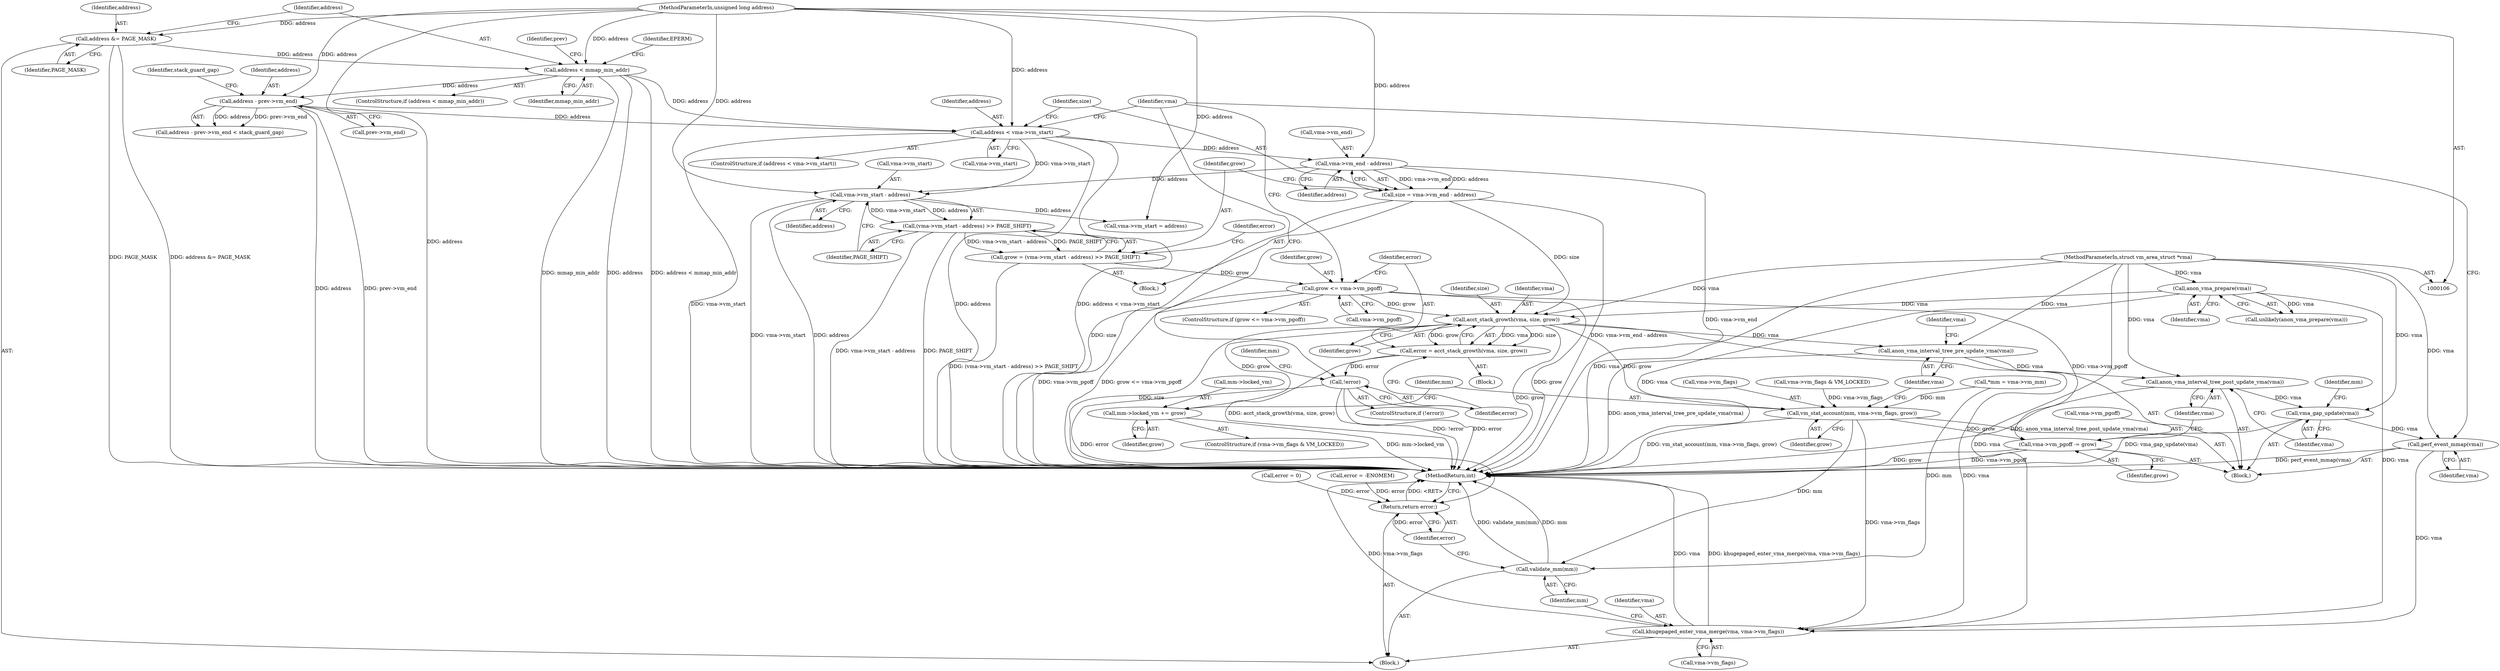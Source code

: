 digraph "0_linux_0a1d52994d440e21def1c2174932410b4f2a98a1@pointer" {
"1000216" [label="(Call,acct_stack_growth(vma, size, grow))"];
"1000169" [label="(Call,anon_vma_prepare(vma))"];
"1000107" [label="(MethodParameterIn,struct vm_area_struct *vma)"];
"1000187" [label="(Call,size = vma->vm_end - address)"];
"1000189" [label="(Call,vma->vm_end - address)"];
"1000179" [label="(Call,address < vma->vm_start)"];
"1000158" [label="(Call,address - prev->vm_end)"];
"1000125" [label="(Call,address < mmap_min_addr)"];
"1000121" [label="(Call,address &= PAGE_MASK)"];
"1000108" [label="(MethodParameterIn,unsigned long address)"];
"1000208" [label="(Call,grow <= vma->vm_pgoff)"];
"1000194" [label="(Call,grow = (vma->vm_start - address) >> PAGE_SHIFT)"];
"1000196" [label="(Call,(vma->vm_start - address) >> PAGE_SHIFT)"];
"1000197" [label="(Call,vma->vm_start - address)"];
"1000214" [label="(Call,error = acct_stack_growth(vma, size, grow))"];
"1000221" [label="(Call,!error)"];
"1000280" [label="(Return,return error;)"];
"1000235" [label="(Call,mm->locked_vm += grow)"];
"1000240" [label="(Call,vm_stat_account(mm, vma->vm_flags, grow))"];
"1000253" [label="(Call,vma->vm_pgoff -= grow)"];
"1000273" [label="(Call,khugepaged_enter_vma_merge(vma, vma->vm_flags))"];
"1000278" [label="(Call,validate_mm(mm))"];
"1000246" [label="(Call,anon_vma_interval_tree_pre_update_vma(vma))"];
"1000258" [label="(Call,anon_vma_interval_tree_post_update_vma(vma))"];
"1000260" [label="(Call,vma_gap_update(vma))"];
"1000267" [label="(Call,perf_event_mmap(vma))"];
"1000203" [label="(Call,error = -ENOMEM)"];
"1000246" [label="(Call,anon_vma_interval_tree_pre_update_vma(vma))"];
"1000248" [label="(Call,vma->vm_start = address)"];
"1000257" [label="(Identifier,grow)"];
"1000127" [label="(Identifier,mmap_min_addr)"];
"1000157" [label="(Call,address - prev->vm_end < stack_guard_gap)"];
"1000126" [label="(Identifier,address)"];
"1000204" [label="(Identifier,error)"];
"1000213" [label="(Block,)"];
"1000194" [label="(Call,grow = (vma->vm_start - address) >> PAGE_SHIFT)"];
"1000215" [label="(Identifier,error)"];
"1000280" [label="(Return,return error;)"];
"1000282" [label="(MethodReturn,int)"];
"1000245" [label="(Identifier,grow)"];
"1000163" [label="(Identifier,stack_guard_gap)"];
"1000170" [label="(Identifier,vma)"];
"1000195" [label="(Identifier,grow)"];
"1000271" [label="(Identifier,vma)"];
"1000122" [label="(Identifier,address)"];
"1000268" [label="(Identifier,vma)"];
"1000196" [label="(Call,(vma->vm_start - address) >> PAGE_SHIFT)"];
"1000223" [label="(Block,)"];
"1000108" [label="(MethodParameterIn,unsigned long address)"];
"1000207" [label="(ControlStructure,if (grow <= vma->vm_pgoff))"];
"1000111" [label="(Call,*mm = vma->vm_mm)"];
"1000180" [label="(Identifier,address)"];
"1000235" [label="(Call,mm->locked_vm += grow)"];
"1000260" [label="(Call,vma_gap_update(vma))"];
"1000125" [label="(Call,address < mmap_min_addr)"];
"1000221" [label="(Call,!error)"];
"1000279" [label="(Identifier,mm)"];
"1000179" [label="(Call,address < vma->vm_start)"];
"1000273" [label="(Call,khugepaged_enter_vma_merge(vma, vma->vm_flags))"];
"1000230" [label="(Call,vma->vm_flags & VM_LOCKED)"];
"1000124" [label="(ControlStructure,if (address < mmap_min_addr))"];
"1000220" [label="(ControlStructure,if (!error))"];
"1000217" [label="(Identifier,vma)"];
"1000181" [label="(Call,vma->vm_start)"];
"1000236" [label="(Call,mm->locked_vm)"];
"1000267" [label="(Call,perf_event_mmap(vma))"];
"1000109" [label="(Block,)"];
"1000218" [label="(Identifier,size)"];
"1000239" [label="(Identifier,grow)"];
"1000210" [label="(Call,vma->vm_pgoff)"];
"1000123" [label="(Identifier,PAGE_MASK)"];
"1000219" [label="(Identifier,grow)"];
"1000202" [label="(Identifier,PAGE_SHIFT)"];
"1000250" [label="(Identifier,vma)"];
"1000229" [label="(ControlStructure,if (vma->vm_flags & VM_LOCKED))"];
"1000222" [label="(Identifier,error)"];
"1000198" [label="(Call,vma->vm_start)"];
"1000184" [label="(Block,)"];
"1000160" [label="(Call,prev->vm_end)"];
"1000208" [label="(Call,grow <= vma->vm_pgoff)"];
"1000254" [label="(Call,vma->vm_pgoff)"];
"1000209" [label="(Identifier,grow)"];
"1000259" [label="(Identifier,vma)"];
"1000121" [label="(Call,address &= PAGE_MASK)"];
"1000118" [label="(Call,error = 0)"];
"1000275" [label="(Call,vma->vm_flags)"];
"1000169" [label="(Call,anon_vma_prepare(vma))"];
"1000193" [label="(Identifier,address)"];
"1000197" [label="(Call,vma->vm_start - address)"];
"1000178" [label="(ControlStructure,if (address < vma->vm_start))"];
"1000190" [label="(Call,vma->vm_end)"];
"1000258" [label="(Call,anon_vma_interval_tree_post_update_vma(vma))"];
"1000278" [label="(Call,validate_mm(mm))"];
"1000216" [label="(Call,acct_stack_growth(vma, size, grow))"];
"1000130" [label="(Identifier,EPERM)"];
"1000158" [label="(Call,address - prev->vm_end)"];
"1000240" [label="(Call,vm_stat_account(mm, vma->vm_flags, grow))"];
"1000159" [label="(Identifier,address)"];
"1000132" [label="(Identifier,prev)"];
"1000189" [label="(Call,vma->vm_end - address)"];
"1000242" [label="(Call,vma->vm_flags)"];
"1000201" [label="(Identifier,address)"];
"1000265" [label="(Identifier,mm)"];
"1000241" [label="(Identifier,mm)"];
"1000227" [label="(Identifier,mm)"];
"1000274" [label="(Identifier,vma)"];
"1000107" [label="(MethodParameterIn,struct vm_area_struct *vma)"];
"1000253" [label="(Call,vma->vm_pgoff -= grow)"];
"1000168" [label="(Call,unlikely(anon_vma_prepare(vma)))"];
"1000188" [label="(Identifier,size)"];
"1000261" [label="(Identifier,vma)"];
"1000247" [label="(Identifier,vma)"];
"1000214" [label="(Call,error = acct_stack_growth(vma, size, grow))"];
"1000187" [label="(Call,size = vma->vm_end - address)"];
"1000281" [label="(Identifier,error)"];
"1000216" -> "1000214"  [label="AST: "];
"1000216" -> "1000219"  [label="CFG: "];
"1000217" -> "1000216"  [label="AST: "];
"1000218" -> "1000216"  [label="AST: "];
"1000219" -> "1000216"  [label="AST: "];
"1000214" -> "1000216"  [label="CFG: "];
"1000216" -> "1000282"  [label="DDG: grow"];
"1000216" -> "1000282"  [label="DDG: size"];
"1000216" -> "1000214"  [label="DDG: vma"];
"1000216" -> "1000214"  [label="DDG: size"];
"1000216" -> "1000214"  [label="DDG: grow"];
"1000169" -> "1000216"  [label="DDG: vma"];
"1000107" -> "1000216"  [label="DDG: vma"];
"1000187" -> "1000216"  [label="DDG: size"];
"1000208" -> "1000216"  [label="DDG: grow"];
"1000216" -> "1000235"  [label="DDG: grow"];
"1000216" -> "1000240"  [label="DDG: grow"];
"1000216" -> "1000246"  [label="DDG: vma"];
"1000216" -> "1000273"  [label="DDG: vma"];
"1000169" -> "1000168"  [label="AST: "];
"1000169" -> "1000170"  [label="CFG: "];
"1000170" -> "1000169"  [label="AST: "];
"1000168" -> "1000169"  [label="CFG: "];
"1000169" -> "1000282"  [label="DDG: vma"];
"1000169" -> "1000168"  [label="DDG: vma"];
"1000107" -> "1000169"  [label="DDG: vma"];
"1000169" -> "1000273"  [label="DDG: vma"];
"1000107" -> "1000106"  [label="AST: "];
"1000107" -> "1000282"  [label="DDG: vma"];
"1000107" -> "1000246"  [label="DDG: vma"];
"1000107" -> "1000258"  [label="DDG: vma"];
"1000107" -> "1000260"  [label="DDG: vma"];
"1000107" -> "1000267"  [label="DDG: vma"];
"1000107" -> "1000273"  [label="DDG: vma"];
"1000187" -> "1000184"  [label="AST: "];
"1000187" -> "1000189"  [label="CFG: "];
"1000188" -> "1000187"  [label="AST: "];
"1000189" -> "1000187"  [label="AST: "];
"1000195" -> "1000187"  [label="CFG: "];
"1000187" -> "1000282"  [label="DDG: size"];
"1000187" -> "1000282"  [label="DDG: vma->vm_end - address"];
"1000189" -> "1000187"  [label="DDG: vma->vm_end"];
"1000189" -> "1000187"  [label="DDG: address"];
"1000189" -> "1000193"  [label="CFG: "];
"1000190" -> "1000189"  [label="AST: "];
"1000193" -> "1000189"  [label="AST: "];
"1000189" -> "1000282"  [label="DDG: vma->vm_end"];
"1000179" -> "1000189"  [label="DDG: address"];
"1000108" -> "1000189"  [label="DDG: address"];
"1000189" -> "1000197"  [label="DDG: address"];
"1000179" -> "1000178"  [label="AST: "];
"1000179" -> "1000181"  [label="CFG: "];
"1000180" -> "1000179"  [label="AST: "];
"1000181" -> "1000179"  [label="AST: "];
"1000188" -> "1000179"  [label="CFG: "];
"1000271" -> "1000179"  [label="CFG: "];
"1000179" -> "1000282"  [label="DDG: address < vma->vm_start"];
"1000179" -> "1000282"  [label="DDG: vma->vm_start"];
"1000179" -> "1000282"  [label="DDG: address"];
"1000158" -> "1000179"  [label="DDG: address"];
"1000125" -> "1000179"  [label="DDG: address"];
"1000108" -> "1000179"  [label="DDG: address"];
"1000179" -> "1000197"  [label="DDG: vma->vm_start"];
"1000158" -> "1000157"  [label="AST: "];
"1000158" -> "1000160"  [label="CFG: "];
"1000159" -> "1000158"  [label="AST: "];
"1000160" -> "1000158"  [label="AST: "];
"1000163" -> "1000158"  [label="CFG: "];
"1000158" -> "1000282"  [label="DDG: address"];
"1000158" -> "1000282"  [label="DDG: prev->vm_end"];
"1000158" -> "1000157"  [label="DDG: address"];
"1000158" -> "1000157"  [label="DDG: prev->vm_end"];
"1000125" -> "1000158"  [label="DDG: address"];
"1000108" -> "1000158"  [label="DDG: address"];
"1000125" -> "1000124"  [label="AST: "];
"1000125" -> "1000127"  [label="CFG: "];
"1000126" -> "1000125"  [label="AST: "];
"1000127" -> "1000125"  [label="AST: "];
"1000130" -> "1000125"  [label="CFG: "];
"1000132" -> "1000125"  [label="CFG: "];
"1000125" -> "1000282"  [label="DDG: address"];
"1000125" -> "1000282"  [label="DDG: address < mmap_min_addr"];
"1000125" -> "1000282"  [label="DDG: mmap_min_addr"];
"1000121" -> "1000125"  [label="DDG: address"];
"1000108" -> "1000125"  [label="DDG: address"];
"1000121" -> "1000109"  [label="AST: "];
"1000121" -> "1000123"  [label="CFG: "];
"1000122" -> "1000121"  [label="AST: "];
"1000123" -> "1000121"  [label="AST: "];
"1000126" -> "1000121"  [label="CFG: "];
"1000121" -> "1000282"  [label="DDG: PAGE_MASK"];
"1000121" -> "1000282"  [label="DDG: address &= PAGE_MASK"];
"1000108" -> "1000121"  [label="DDG: address"];
"1000108" -> "1000106"  [label="AST: "];
"1000108" -> "1000282"  [label="DDG: address"];
"1000108" -> "1000197"  [label="DDG: address"];
"1000108" -> "1000248"  [label="DDG: address"];
"1000208" -> "1000207"  [label="AST: "];
"1000208" -> "1000210"  [label="CFG: "];
"1000209" -> "1000208"  [label="AST: "];
"1000210" -> "1000208"  [label="AST: "];
"1000215" -> "1000208"  [label="CFG: "];
"1000271" -> "1000208"  [label="CFG: "];
"1000208" -> "1000282"  [label="DDG: grow"];
"1000208" -> "1000282"  [label="DDG: vma->vm_pgoff"];
"1000208" -> "1000282"  [label="DDG: grow <= vma->vm_pgoff"];
"1000194" -> "1000208"  [label="DDG: grow"];
"1000208" -> "1000253"  [label="DDG: vma->vm_pgoff"];
"1000194" -> "1000184"  [label="AST: "];
"1000194" -> "1000196"  [label="CFG: "];
"1000195" -> "1000194"  [label="AST: "];
"1000196" -> "1000194"  [label="AST: "];
"1000204" -> "1000194"  [label="CFG: "];
"1000194" -> "1000282"  [label="DDG: (vma->vm_start - address) >> PAGE_SHIFT"];
"1000196" -> "1000194"  [label="DDG: vma->vm_start - address"];
"1000196" -> "1000194"  [label="DDG: PAGE_SHIFT"];
"1000196" -> "1000202"  [label="CFG: "];
"1000197" -> "1000196"  [label="AST: "];
"1000202" -> "1000196"  [label="AST: "];
"1000196" -> "1000282"  [label="DDG: vma->vm_start - address"];
"1000196" -> "1000282"  [label="DDG: PAGE_SHIFT"];
"1000197" -> "1000196"  [label="DDG: vma->vm_start"];
"1000197" -> "1000196"  [label="DDG: address"];
"1000197" -> "1000201"  [label="CFG: "];
"1000198" -> "1000197"  [label="AST: "];
"1000201" -> "1000197"  [label="AST: "];
"1000202" -> "1000197"  [label="CFG: "];
"1000197" -> "1000282"  [label="DDG: address"];
"1000197" -> "1000282"  [label="DDG: vma->vm_start"];
"1000197" -> "1000248"  [label="DDG: address"];
"1000214" -> "1000213"  [label="AST: "];
"1000215" -> "1000214"  [label="AST: "];
"1000222" -> "1000214"  [label="CFG: "];
"1000214" -> "1000282"  [label="DDG: acct_stack_growth(vma, size, grow)"];
"1000214" -> "1000221"  [label="DDG: error"];
"1000221" -> "1000220"  [label="AST: "];
"1000221" -> "1000222"  [label="CFG: "];
"1000222" -> "1000221"  [label="AST: "];
"1000227" -> "1000221"  [label="CFG: "];
"1000271" -> "1000221"  [label="CFG: "];
"1000221" -> "1000282"  [label="DDG: !error"];
"1000221" -> "1000282"  [label="DDG: error"];
"1000221" -> "1000280"  [label="DDG: error"];
"1000280" -> "1000109"  [label="AST: "];
"1000280" -> "1000281"  [label="CFG: "];
"1000281" -> "1000280"  [label="AST: "];
"1000282" -> "1000280"  [label="CFG: "];
"1000280" -> "1000282"  [label="DDG: <RET>"];
"1000281" -> "1000280"  [label="DDG: error"];
"1000118" -> "1000280"  [label="DDG: error"];
"1000203" -> "1000280"  [label="DDG: error"];
"1000235" -> "1000229"  [label="AST: "];
"1000235" -> "1000239"  [label="CFG: "];
"1000236" -> "1000235"  [label="AST: "];
"1000239" -> "1000235"  [label="AST: "];
"1000241" -> "1000235"  [label="CFG: "];
"1000235" -> "1000282"  [label="DDG: mm->locked_vm"];
"1000240" -> "1000223"  [label="AST: "];
"1000240" -> "1000245"  [label="CFG: "];
"1000241" -> "1000240"  [label="AST: "];
"1000242" -> "1000240"  [label="AST: "];
"1000245" -> "1000240"  [label="AST: "];
"1000247" -> "1000240"  [label="CFG: "];
"1000240" -> "1000282"  [label="DDG: vm_stat_account(mm, vma->vm_flags, grow)"];
"1000111" -> "1000240"  [label="DDG: mm"];
"1000230" -> "1000240"  [label="DDG: vma->vm_flags"];
"1000240" -> "1000253"  [label="DDG: grow"];
"1000240" -> "1000273"  [label="DDG: vma->vm_flags"];
"1000240" -> "1000278"  [label="DDG: mm"];
"1000253" -> "1000223"  [label="AST: "];
"1000253" -> "1000257"  [label="CFG: "];
"1000254" -> "1000253"  [label="AST: "];
"1000257" -> "1000253"  [label="AST: "];
"1000259" -> "1000253"  [label="CFG: "];
"1000253" -> "1000282"  [label="DDG: vma->vm_pgoff"];
"1000253" -> "1000282"  [label="DDG: grow"];
"1000273" -> "1000109"  [label="AST: "];
"1000273" -> "1000275"  [label="CFG: "];
"1000274" -> "1000273"  [label="AST: "];
"1000275" -> "1000273"  [label="AST: "];
"1000279" -> "1000273"  [label="CFG: "];
"1000273" -> "1000282"  [label="DDG: vma->vm_flags"];
"1000273" -> "1000282"  [label="DDG: vma"];
"1000273" -> "1000282"  [label="DDG: khugepaged_enter_vma_merge(vma, vma->vm_flags)"];
"1000267" -> "1000273"  [label="DDG: vma"];
"1000278" -> "1000109"  [label="AST: "];
"1000278" -> "1000279"  [label="CFG: "];
"1000279" -> "1000278"  [label="AST: "];
"1000281" -> "1000278"  [label="CFG: "];
"1000278" -> "1000282"  [label="DDG: validate_mm(mm)"];
"1000278" -> "1000282"  [label="DDG: mm"];
"1000111" -> "1000278"  [label="DDG: mm"];
"1000246" -> "1000223"  [label="AST: "];
"1000246" -> "1000247"  [label="CFG: "];
"1000247" -> "1000246"  [label="AST: "];
"1000250" -> "1000246"  [label="CFG: "];
"1000246" -> "1000282"  [label="DDG: anon_vma_interval_tree_pre_update_vma(vma)"];
"1000246" -> "1000258"  [label="DDG: vma"];
"1000258" -> "1000223"  [label="AST: "];
"1000258" -> "1000259"  [label="CFG: "];
"1000259" -> "1000258"  [label="AST: "];
"1000261" -> "1000258"  [label="CFG: "];
"1000258" -> "1000282"  [label="DDG: anon_vma_interval_tree_post_update_vma(vma)"];
"1000258" -> "1000260"  [label="DDG: vma"];
"1000260" -> "1000223"  [label="AST: "];
"1000260" -> "1000261"  [label="CFG: "];
"1000261" -> "1000260"  [label="AST: "];
"1000265" -> "1000260"  [label="CFG: "];
"1000260" -> "1000282"  [label="DDG: vma_gap_update(vma)"];
"1000260" -> "1000267"  [label="DDG: vma"];
"1000267" -> "1000223"  [label="AST: "];
"1000267" -> "1000268"  [label="CFG: "];
"1000268" -> "1000267"  [label="AST: "];
"1000271" -> "1000267"  [label="CFG: "];
"1000267" -> "1000282"  [label="DDG: perf_event_mmap(vma)"];
}
